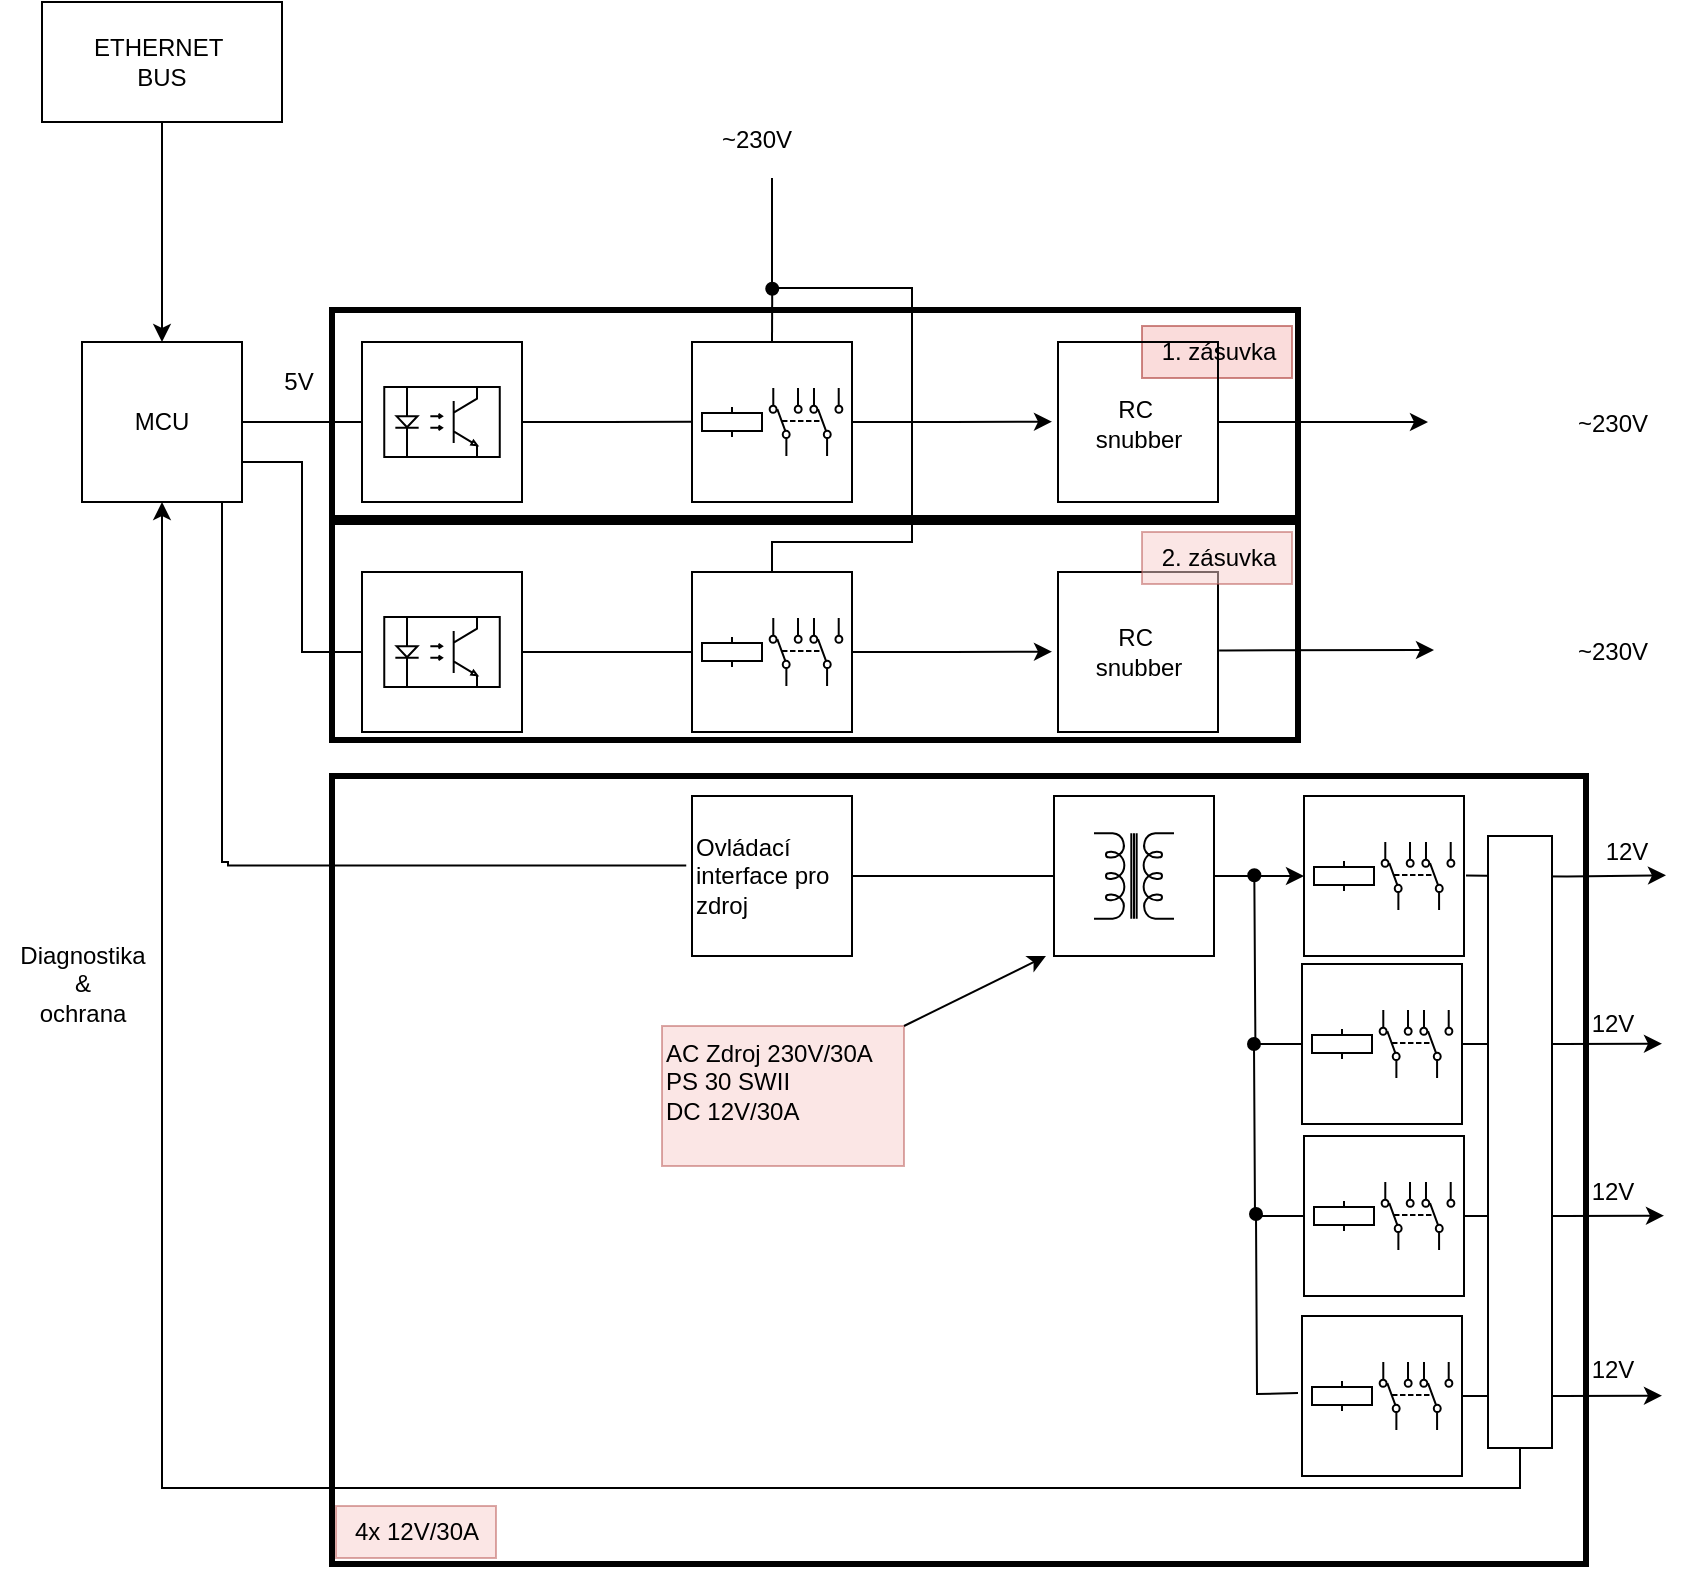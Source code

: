 <mxfile version="24.7.8">
  <diagram name="Page-1" id="7e0a89b8-554c-2b80-1dc8-d5c74ca68de4">
    <mxGraphModel dx="1035" dy="551" grid="0" gridSize="5" guides="1" tooltips="1" connect="1" arrows="1" fold="1" page="1" pageScale="1" pageWidth="1169" pageHeight="827" background="none" math="0" shadow="0">
      <root>
        <mxCell id="0" />
        <mxCell id="1" parent="0" />
        <mxCell id="zCNBRzlEJY0I-tMyIhnu-10" value="" style="group" parent="1" vertex="1" connectable="0">
          <mxGeometry x="596" y="194" width="80" height="80" as="geometry" />
        </mxCell>
        <mxCell id="zCNBRzlEJY0I-tMyIhnu-58" style="edgeStyle=orthogonalEdgeStyle;rounded=0;orthogonalLoop=1;jettySize=auto;html=1;exitX=1;exitY=0.5;exitDx=0;exitDy=0;" parent="zCNBRzlEJY0I-tMyIhnu-10" source="zCNBRzlEJY0I-tMyIhnu-2" edge="1">
          <mxGeometry relative="1" as="geometry">
            <mxPoint x="180" y="39.857" as="targetPoint" />
          </mxGeometry>
        </mxCell>
        <mxCell id="EAk1uLRLOfNb_ForU7wT-85" style="edgeStyle=orthogonalEdgeStyle;rounded=0;orthogonalLoop=1;jettySize=auto;html=1;exitX=0.5;exitY=0;exitDx=0;exitDy=0;endArrow=oval;endFill=1;" parent="zCNBRzlEJY0I-tMyIhnu-10" source="zCNBRzlEJY0I-tMyIhnu-2" edge="1">
          <mxGeometry relative="1" as="geometry">
            <mxPoint x="40.118" y="-26.647" as="targetPoint" />
          </mxGeometry>
        </mxCell>
        <mxCell id="zCNBRzlEJY0I-tMyIhnu-2" value="" style="whiteSpace=wrap;html=1;aspect=fixed;" parent="zCNBRzlEJY0I-tMyIhnu-10" vertex="1">
          <mxGeometry width="80" height="80" as="geometry" />
        </mxCell>
        <mxCell id="zCNBRzlEJY0I-tMyIhnu-7" value="" style="pointerEvents=1;verticalLabelPosition=bottom;shadow=0;dashed=0;align=center;html=1;verticalAlign=top;shape=mxgraph.electrical.electro-mechanical.dpdt3;elSwitchState=1;rotation=-90;" parent="zCNBRzlEJY0I-tMyIhnu-10" vertex="1">
          <mxGeometry x="40" y="21.83" width="34" height="36.34" as="geometry" />
        </mxCell>
        <mxCell id="zCNBRzlEJY0I-tMyIhnu-64" value="" style="pointerEvents=1;verticalLabelPosition=bottom;shadow=0;dashed=0;align=center;html=1;verticalAlign=top;shape=mxgraph.electrical.electro-mechanical.relay_coil;" parent="zCNBRzlEJY0I-tMyIhnu-10" vertex="1">
          <mxGeometry x="5" y="32.5" width="30" height="15" as="geometry" />
        </mxCell>
        <mxCell id="zCNBRzlEJY0I-tMyIhnu-39" style="edgeStyle=orthogonalEdgeStyle;rounded=0;orthogonalLoop=1;jettySize=auto;html=1;exitX=1;exitY=0.25;exitDx=0;exitDy=0;entryX=0;entryY=0.5;entryDx=0;entryDy=0;endArrow=none;endFill=0;" parent="1" source="zCNBRzlEJY0I-tMyIhnu-27" target="zCNBRzlEJY0I-tMyIhnu-29" edge="1">
          <mxGeometry relative="1" as="geometry">
            <Array as="points">
              <mxPoint x="371" y="234" />
            </Array>
          </mxGeometry>
        </mxCell>
        <mxCell id="zCNBRzlEJY0I-tMyIhnu-40" style="edgeStyle=orthogonalEdgeStyle;rounded=0;orthogonalLoop=1;jettySize=auto;html=1;exitX=1;exitY=0.5;exitDx=0;exitDy=0;entryX=0;entryY=0.5;entryDx=0;entryDy=0;endArrow=none;endFill=0;" parent="1" source="zCNBRzlEJY0I-tMyIhnu-27" target="zCNBRzlEJY0I-tMyIhnu-33" edge="1">
          <mxGeometry relative="1" as="geometry">
            <Array as="points">
              <mxPoint x="371" y="254" />
              <mxPoint x="401" y="254" />
              <mxPoint x="401" y="349" />
            </Array>
          </mxGeometry>
        </mxCell>
        <mxCell id="zCNBRzlEJY0I-tMyIhnu-96" style="edgeStyle=orthogonalEdgeStyle;rounded=0;orthogonalLoop=1;jettySize=auto;html=1;entryX=-0.036;entryY=0.434;entryDx=0;entryDy=0;endArrow=none;endFill=0;entryPerimeter=0;" parent="1" edge="1" target="vetYpZqJevZnBehMO1L--1">
          <mxGeometry relative="1" as="geometry">
            <mxPoint x="361" y="269" as="sourcePoint" />
            <Array as="points">
              <mxPoint x="361" y="454" />
              <mxPoint x="364" y="454" />
              <mxPoint x="364" y="456" />
            </Array>
            <mxPoint x="431" y="454" as="targetPoint" />
          </mxGeometry>
        </mxCell>
        <mxCell id="zCNBRzlEJY0I-tMyIhnu-27" value="MCU" style="whiteSpace=wrap;html=1;aspect=fixed;" parent="1" vertex="1">
          <mxGeometry x="291" y="194" width="80" height="80" as="geometry" />
        </mxCell>
        <mxCell id="zCNBRzlEJY0I-tMyIhnu-31" value="" style="group" parent="1" vertex="1" connectable="0">
          <mxGeometry x="431" y="194" width="100" height="80" as="geometry" />
        </mxCell>
        <mxCell id="zCNBRzlEJY0I-tMyIhnu-57" style="edgeStyle=orthogonalEdgeStyle;rounded=0;orthogonalLoop=1;jettySize=auto;html=1;exitX=1;exitY=0.5;exitDx=0;exitDy=0;endArrow=none;endFill=0;" parent="zCNBRzlEJY0I-tMyIhnu-31" source="zCNBRzlEJY0I-tMyIhnu-29" edge="1">
          <mxGeometry relative="1" as="geometry">
            <mxPoint x="165" y="39.857" as="targetPoint" />
          </mxGeometry>
        </mxCell>
        <mxCell id="zCNBRzlEJY0I-tMyIhnu-29" value="" style="whiteSpace=wrap;html=1;aspect=fixed;" parent="zCNBRzlEJY0I-tMyIhnu-31" vertex="1">
          <mxGeometry width="80" height="80" as="geometry" />
        </mxCell>
        <mxCell id="zCNBRzlEJY0I-tMyIhnu-30" value="" style="verticalLabelPosition=bottom;shadow=0;dashed=0;align=center;html=1;verticalAlign=top;shape=mxgraph.electrical.opto_electronics.opto-coupler;" parent="zCNBRzlEJY0I-tMyIhnu-31" vertex="1">
          <mxGeometry x="11.13" y="22.5" width="57.75" height="35" as="geometry" />
        </mxCell>
        <mxCell id="zCNBRzlEJY0I-tMyIhnu-32" value="" style="group" parent="1" vertex="1" connectable="0">
          <mxGeometry x="431" y="309" width="80" height="80" as="geometry" />
        </mxCell>
        <mxCell id="zCNBRzlEJY0I-tMyIhnu-33" value="" style="whiteSpace=wrap;html=1;aspect=fixed;" parent="zCNBRzlEJY0I-tMyIhnu-32" vertex="1">
          <mxGeometry width="80" height="80" as="geometry" />
        </mxCell>
        <mxCell id="zCNBRzlEJY0I-tMyIhnu-34" value="" style="verticalLabelPosition=bottom;shadow=0;dashed=0;align=center;html=1;verticalAlign=top;shape=mxgraph.electrical.opto_electronics.opto-coupler;" parent="zCNBRzlEJY0I-tMyIhnu-32" vertex="1">
          <mxGeometry x="11.13" y="22.5" width="57.75" height="35" as="geometry" />
        </mxCell>
        <mxCell id="zCNBRzlEJY0I-tMyIhnu-56" style="edgeStyle=orthogonalEdgeStyle;rounded=0;orthogonalLoop=1;jettySize=auto;html=1;exitX=1;exitY=0.5;exitDx=0;exitDy=0;endArrow=none;endFill=0;" parent="1" source="zCNBRzlEJY0I-tMyIhnu-33" edge="1">
          <mxGeometry relative="1" as="geometry">
            <mxPoint x="596" y="349" as="targetPoint" />
          </mxGeometry>
        </mxCell>
        <mxCell id="zCNBRzlEJY0I-tMyIhnu-63" value="" style="endArrow=none;html=1;rounded=0;edgeStyle=orthogonalEdgeStyle;" parent="1" edge="1">
          <mxGeometry width="50" height="50" relative="1" as="geometry">
            <mxPoint x="636" y="309" as="sourcePoint" />
            <mxPoint x="636" y="112" as="targetPoint" />
            <Array as="points">
              <mxPoint x="636" y="294" />
              <mxPoint x="706" y="294" />
              <mxPoint x="706" y="167" />
              <mxPoint x="636" y="167" />
              <mxPoint x="636" y="112" />
            </Array>
          </mxGeometry>
        </mxCell>
        <mxCell id="zCNBRzlEJY0I-tMyIhnu-65" value="" style="group" parent="1" vertex="1" connectable="0">
          <mxGeometry x="596" y="309" width="80" height="80" as="geometry" />
        </mxCell>
        <mxCell id="zCNBRzlEJY0I-tMyIhnu-66" style="edgeStyle=orthogonalEdgeStyle;rounded=0;orthogonalLoop=1;jettySize=auto;html=1;exitX=1;exitY=0.5;exitDx=0;exitDy=0;" parent="zCNBRzlEJY0I-tMyIhnu-65" source="zCNBRzlEJY0I-tMyIhnu-67" edge="1">
          <mxGeometry relative="1" as="geometry">
            <mxPoint x="180" y="39.857" as="targetPoint" />
          </mxGeometry>
        </mxCell>
        <mxCell id="zCNBRzlEJY0I-tMyIhnu-67" value="" style="whiteSpace=wrap;html=1;aspect=fixed;" parent="zCNBRzlEJY0I-tMyIhnu-65" vertex="1">
          <mxGeometry width="80" height="80" as="geometry" />
        </mxCell>
        <mxCell id="zCNBRzlEJY0I-tMyIhnu-68" value="" style="pointerEvents=1;verticalLabelPosition=bottom;shadow=0;dashed=0;align=center;html=1;verticalAlign=top;shape=mxgraph.electrical.electro-mechanical.dpdt3;elSwitchState=1;rotation=-90;" parent="zCNBRzlEJY0I-tMyIhnu-65" vertex="1">
          <mxGeometry x="40" y="21.83" width="34" height="36.34" as="geometry" />
        </mxCell>
        <mxCell id="zCNBRzlEJY0I-tMyIhnu-69" value="" style="pointerEvents=1;verticalLabelPosition=bottom;shadow=0;dashed=0;align=center;html=1;verticalAlign=top;shape=mxgraph.electrical.electro-mechanical.relay_coil;" parent="zCNBRzlEJY0I-tMyIhnu-65" vertex="1">
          <mxGeometry x="5" y="32.5" width="30" height="15" as="geometry" />
        </mxCell>
        <mxCell id="zCNBRzlEJY0I-tMyIhnu-88" value="~230V" style="text;html=1;align=center;verticalAlign=middle;resizable=0;points=[];autosize=1;strokeColor=none;fillColor=none;" parent="1" vertex="1">
          <mxGeometry x="600" y="78" width="55" height="30" as="geometry" />
        </mxCell>
        <mxCell id="zCNBRzlEJY0I-tMyIhnu-90" value="~230V" style="text;html=1;align=center;verticalAlign=middle;resizable=0;points=[];autosize=1;strokeColor=none;fillColor=none;" parent="1" vertex="1">
          <mxGeometry x="1028" y="219.5" width="55" height="30" as="geometry" />
        </mxCell>
        <mxCell id="zCNBRzlEJY0I-tMyIhnu-91" value="~230V" style="text;html=1;align=center;verticalAlign=middle;resizable=0;points=[];autosize=1;strokeColor=none;fillColor=none;" parent="1" vertex="1">
          <mxGeometry x="1028" y="334" width="55" height="30" as="geometry" />
        </mxCell>
        <mxCell id="b3g8-nZqgv8whA5xBUex-1" value="12V" style="text;html=1;align=center;verticalAlign=middle;resizable=0;points=[];autosize=1;strokeColor=none;fillColor=none;" parent="1" vertex="1">
          <mxGeometry x="1043" y="434" width="40" height="30" as="geometry" />
        </mxCell>
        <mxCell id="b3g8-nZqgv8whA5xBUex-7" value="" style="edgeStyle=orthogonalEdgeStyle;rounded=0;orthogonalLoop=1;jettySize=auto;html=1;entryX=0.5;entryY=0;entryDx=0;entryDy=0;" parent="1" source="b3g8-nZqgv8whA5xBUex-9" edge="1">
          <mxGeometry relative="1" as="geometry">
            <mxPoint x="331" y="194" as="targetPoint" />
            <mxPoint x="331" y="129" as="sourcePoint" />
            <Array as="points">
              <mxPoint x="331" y="54" />
            </Array>
          </mxGeometry>
        </mxCell>
        <mxCell id="b3g8-nZqgv8whA5xBUex-9" value="ETHERNET&amp;nbsp;&lt;br&gt;BUS" style="rounded=0;whiteSpace=wrap;html=1;" parent="1" vertex="1">
          <mxGeometry x="271" y="24" width="120" height="60" as="geometry" />
        </mxCell>
        <mxCell id="b3g8-nZqgv8whA5xBUex-12" value="5V" style="text;html=1;align=center;verticalAlign=middle;resizable=0;points=[];autosize=1;strokeColor=none;fillColor=none;" parent="1" vertex="1">
          <mxGeometry x="381" y="199" width="35" height="30" as="geometry" />
        </mxCell>
        <mxCell id="EAk1uLRLOfNb_ForU7wT-1" value="" style="rounded=0;whiteSpace=wrap;html=1;fillColor=none;strokeWidth=3;" parent="1" vertex="1">
          <mxGeometry x="416" y="178" width="483" height="104" as="geometry" />
        </mxCell>
        <mxCell id="EAk1uLRLOfNb_ForU7wT-3" value="1. zásuvka" style="text;html=1;align=center;verticalAlign=middle;resizable=0;points=[];autosize=1;strokeColor=#b85450;fillColor=#f8cecc;opacity=70;" parent="1" vertex="1">
          <mxGeometry x="821" y="186" width="75" height="26" as="geometry" />
        </mxCell>
        <mxCell id="EAk1uLRLOfNb_ForU7wT-10" value="" style="rounded=0;orthogonalLoop=1;jettySize=auto;html=1;" parent="1" source="EAk1uLRLOfNb_ForU7wT-4" edge="1">
          <mxGeometry relative="1" as="geometry">
            <mxPoint x="964" y="234" as="targetPoint" />
          </mxGeometry>
        </mxCell>
        <mxCell id="EAk1uLRLOfNb_ForU7wT-4" value="" style="whiteSpace=wrap;html=1;aspect=fixed;fillColor=none;" parent="1" vertex="1">
          <mxGeometry x="779" y="194" width="80" height="80" as="geometry" />
        </mxCell>
        <mxCell id="EAk1uLRLOfNb_ForU7wT-5" value="RC&amp;nbsp;&lt;br&gt;snubber" style="text;html=1;align=center;verticalAlign=middle;resizable=0;points=[];autosize=1;strokeColor=none;fillColor=none;" parent="1" vertex="1">
          <mxGeometry x="788.5" y="214" width="61" height="41" as="geometry" />
        </mxCell>
        <mxCell id="EAk1uLRLOfNb_ForU7wT-11" value="" style="rounded=0;whiteSpace=wrap;html=1;fillColor=none;strokeWidth=3;" parent="1" vertex="1">
          <mxGeometry x="416" y="284" width="483" height="109" as="geometry" />
        </mxCell>
        <mxCell id="EAk1uLRLOfNb_ForU7wT-12" value="" style="whiteSpace=wrap;html=1;aspect=fixed;fillColor=none;" parent="1" vertex="1">
          <mxGeometry x="779" y="309" width="80" height="80" as="geometry" />
        </mxCell>
        <mxCell id="EAk1uLRLOfNb_ForU7wT-13" value="RC&amp;nbsp;&lt;br&gt;snubber" style="text;html=1;align=center;verticalAlign=middle;resizable=0;points=[];autosize=1;strokeColor=none;fillColor=none;" parent="1" vertex="1">
          <mxGeometry x="788.5" y="328.5" width="61" height="41" as="geometry" />
        </mxCell>
        <mxCell id="EAk1uLRLOfNb_ForU7wT-14" value="" style="edgeStyle=orthogonalEdgeStyle;rounded=0;orthogonalLoop=1;jettySize=auto;html=1;exitX=1.007;exitY=0.49;exitDx=0;exitDy=0;exitPerimeter=0;" parent="1" edge="1" source="EAk1uLRLOfNb_ForU7wT-12">
          <mxGeometry relative="1" as="geometry">
            <mxPoint x="863" y="348" as="sourcePoint" />
            <mxPoint x="967" y="348.0" as="targetPoint" />
            <Array as="points">
              <mxPoint x="863" y="348" />
            </Array>
          </mxGeometry>
        </mxCell>
        <mxCell id="EAk1uLRLOfNb_ForU7wT-15" value="2. zásuvka" style="text;html=1;align=center;verticalAlign=middle;resizable=0;points=[];autosize=1;strokeColor=#b85450;fillColor=#f8cecc;opacity=50;" parent="1" vertex="1">
          <mxGeometry x="821" y="289" width="75" height="26" as="geometry" />
        </mxCell>
        <mxCell id="EAk1uLRLOfNb_ForU7wT-41" value="" style="rounded=0;whiteSpace=wrap;html=1;fillColor=none;strokeWidth=3;" parent="1" vertex="1">
          <mxGeometry x="416" y="411" width="627" height="394" as="geometry" />
        </mxCell>
        <mxCell id="EAk1uLRLOfNb_ForU7wT-45" value="" style="group" parent="1" vertex="1" connectable="0">
          <mxGeometry x="777" y="421" width="80" height="80" as="geometry" />
        </mxCell>
        <mxCell id="EAk1uLRLOfNb_ForU7wT-46" value="" style="whiteSpace=wrap;html=1;aspect=fixed;" parent="EAk1uLRLOfNb_ForU7wT-45" vertex="1">
          <mxGeometry width="80" height="80" as="geometry" />
        </mxCell>
        <mxCell id="EAk1uLRLOfNb_ForU7wT-47" value="" style="pointerEvents=1;verticalLabelPosition=bottom;shadow=0;dashed=0;align=center;html=1;verticalAlign=top;shape=mxgraph.electrical.inductors.transformer_2;rotation=-90;" parent="EAk1uLRLOfNb_ForU7wT-45" vertex="1">
          <mxGeometry x="18.66" y="20" width="42.67" height="40" as="geometry" />
        </mxCell>
        <mxCell id="EAk1uLRLOfNb_ForU7wT-49" value="" style="group" parent="1" vertex="1" connectable="0">
          <mxGeometry x="902" y="421" width="80" height="80" as="geometry" />
        </mxCell>
        <mxCell id="EAk1uLRLOfNb_ForU7wT-51" value="" style="whiteSpace=wrap;html=1;aspect=fixed;" parent="EAk1uLRLOfNb_ForU7wT-49" vertex="1">
          <mxGeometry width="80" height="80" as="geometry" />
        </mxCell>
        <mxCell id="EAk1uLRLOfNb_ForU7wT-52" value="" style="pointerEvents=1;verticalLabelPosition=bottom;shadow=0;dashed=0;align=center;html=1;verticalAlign=top;shape=mxgraph.electrical.electro-mechanical.dpdt3;elSwitchState=1;rotation=-90;" parent="EAk1uLRLOfNb_ForU7wT-49" vertex="1">
          <mxGeometry x="40" y="21.83" width="34" height="36.34" as="geometry" />
        </mxCell>
        <mxCell id="EAk1uLRLOfNb_ForU7wT-53" value="" style="pointerEvents=1;verticalLabelPosition=bottom;shadow=0;dashed=0;align=center;html=1;verticalAlign=top;shape=mxgraph.electrical.electro-mechanical.relay_coil;" parent="EAk1uLRLOfNb_ForU7wT-49" vertex="1">
          <mxGeometry x="5" y="32.5" width="30" height="15" as="geometry" />
        </mxCell>
        <mxCell id="EAk1uLRLOfNb_ForU7wT-54" value="" style="group" parent="1" vertex="1" connectable="0">
          <mxGeometry x="901" y="505" width="80" height="80" as="geometry" />
        </mxCell>
        <mxCell id="EAk1uLRLOfNb_ForU7wT-55" style="edgeStyle=orthogonalEdgeStyle;rounded=0;orthogonalLoop=1;jettySize=auto;html=1;exitX=1;exitY=0.5;exitDx=0;exitDy=0;" parent="EAk1uLRLOfNb_ForU7wT-54" source="EAk1uLRLOfNb_ForU7wT-56" edge="1">
          <mxGeometry relative="1" as="geometry">
            <mxPoint x="180" y="39.857" as="targetPoint" />
          </mxGeometry>
        </mxCell>
        <mxCell id="EAk1uLRLOfNb_ForU7wT-77" style="edgeStyle=orthogonalEdgeStyle;rounded=0;orthogonalLoop=1;jettySize=auto;html=1;exitX=0;exitY=0.5;exitDx=0;exitDy=0;endArrow=oval;endFill=1;" parent="EAk1uLRLOfNb_ForU7wT-54" source="EAk1uLRLOfNb_ForU7wT-56" edge="1">
          <mxGeometry relative="1" as="geometry">
            <mxPoint x="-23.839" y="-44.355" as="targetPoint" />
          </mxGeometry>
        </mxCell>
        <mxCell id="EAk1uLRLOfNb_ForU7wT-56" value="" style="whiteSpace=wrap;html=1;aspect=fixed;" parent="EAk1uLRLOfNb_ForU7wT-54" vertex="1">
          <mxGeometry width="80" height="80" as="geometry" />
        </mxCell>
        <mxCell id="EAk1uLRLOfNb_ForU7wT-57" value="" style="pointerEvents=1;verticalLabelPosition=bottom;shadow=0;dashed=0;align=center;html=1;verticalAlign=top;shape=mxgraph.electrical.electro-mechanical.dpdt3;elSwitchState=1;rotation=-90;" parent="EAk1uLRLOfNb_ForU7wT-54" vertex="1">
          <mxGeometry x="40" y="21.83" width="34" height="36.34" as="geometry" />
        </mxCell>
        <mxCell id="EAk1uLRLOfNb_ForU7wT-58" value="" style="pointerEvents=1;verticalLabelPosition=bottom;shadow=0;dashed=0;align=center;html=1;verticalAlign=top;shape=mxgraph.electrical.electro-mechanical.relay_coil;" parent="EAk1uLRLOfNb_ForU7wT-54" vertex="1">
          <mxGeometry x="5" y="32.5" width="30" height="15" as="geometry" />
        </mxCell>
        <mxCell id="EAk1uLRLOfNb_ForU7wT-59" value="" style="group" parent="1" vertex="1" connectable="0">
          <mxGeometry x="902" y="591" width="80" height="80" as="geometry" />
        </mxCell>
        <mxCell id="EAk1uLRLOfNb_ForU7wT-60" style="edgeStyle=orthogonalEdgeStyle;rounded=0;orthogonalLoop=1;jettySize=auto;html=1;exitX=1;exitY=0.5;exitDx=0;exitDy=0;" parent="EAk1uLRLOfNb_ForU7wT-59" source="EAk1uLRLOfNb_ForU7wT-61" edge="1">
          <mxGeometry relative="1" as="geometry">
            <mxPoint x="180" y="39.857" as="targetPoint" />
          </mxGeometry>
        </mxCell>
        <mxCell id="EAk1uLRLOfNb_ForU7wT-61" value="" style="whiteSpace=wrap;html=1;aspect=fixed;" parent="EAk1uLRLOfNb_ForU7wT-59" vertex="1">
          <mxGeometry width="80" height="80" as="geometry" />
        </mxCell>
        <mxCell id="EAk1uLRLOfNb_ForU7wT-62" value="" style="pointerEvents=1;verticalLabelPosition=bottom;shadow=0;dashed=0;align=center;html=1;verticalAlign=top;shape=mxgraph.electrical.electro-mechanical.dpdt3;elSwitchState=1;rotation=-90;" parent="EAk1uLRLOfNb_ForU7wT-59" vertex="1">
          <mxGeometry x="40" y="21.83" width="34" height="36.34" as="geometry" />
        </mxCell>
        <mxCell id="EAk1uLRLOfNb_ForU7wT-78" value="" style="edgeStyle=orthogonalEdgeStyle;rounded=0;orthogonalLoop=1;jettySize=auto;html=1;exitX=0;exitY=0.5;exitDx=0;exitDy=0;endArrow=oval;endFill=1;" parent="EAk1uLRLOfNb_ForU7wT-59" source="EAk1uLRLOfNb_ForU7wT-61" edge="1">
          <mxGeometry relative="1" as="geometry">
            <mxPoint x="-25" y="-46" as="targetPoint" />
            <mxPoint x="-1" y="39" as="sourcePoint" />
          </mxGeometry>
        </mxCell>
        <mxCell id="EAk1uLRLOfNb_ForU7wT-63" value="" style="pointerEvents=1;verticalLabelPosition=bottom;shadow=0;dashed=0;align=center;html=1;verticalAlign=top;shape=mxgraph.electrical.electro-mechanical.relay_coil;" parent="EAk1uLRLOfNb_ForU7wT-59" vertex="1">
          <mxGeometry x="5" y="32.5" width="30" height="15" as="geometry" />
        </mxCell>
        <mxCell id="EAk1uLRLOfNb_ForU7wT-64" value="" style="group" parent="1" vertex="1" connectable="0">
          <mxGeometry x="901" y="681" width="80" height="80" as="geometry" />
        </mxCell>
        <mxCell id="EAk1uLRLOfNb_ForU7wT-65" style="edgeStyle=orthogonalEdgeStyle;rounded=0;orthogonalLoop=1;jettySize=auto;html=1;exitX=1;exitY=0.5;exitDx=0;exitDy=0;" parent="EAk1uLRLOfNb_ForU7wT-64" source="EAk1uLRLOfNb_ForU7wT-66" edge="1">
          <mxGeometry relative="1" as="geometry">
            <mxPoint x="180" y="39.857" as="targetPoint" />
          </mxGeometry>
        </mxCell>
        <mxCell id="EAk1uLRLOfNb_ForU7wT-66" value="" style="whiteSpace=wrap;html=1;aspect=fixed;" parent="EAk1uLRLOfNb_ForU7wT-64" vertex="1">
          <mxGeometry width="80" height="80" as="geometry" />
        </mxCell>
        <mxCell id="EAk1uLRLOfNb_ForU7wT-67" value="" style="pointerEvents=1;verticalLabelPosition=bottom;shadow=0;dashed=0;align=center;html=1;verticalAlign=top;shape=mxgraph.electrical.electro-mechanical.dpdt3;elSwitchState=1;rotation=-90;" parent="EAk1uLRLOfNb_ForU7wT-64" vertex="1">
          <mxGeometry x="40" y="21.83" width="34" height="36.34" as="geometry" />
        </mxCell>
        <mxCell id="EAk1uLRLOfNb_ForU7wT-68" value="" style="pointerEvents=1;verticalLabelPosition=bottom;shadow=0;dashed=0;align=center;html=1;verticalAlign=top;shape=mxgraph.electrical.electro-mechanical.relay_coil;" parent="EAk1uLRLOfNb_ForU7wT-64" vertex="1">
          <mxGeometry x="5" y="32.5" width="30" height="15" as="geometry" />
        </mxCell>
        <mxCell id="EAk1uLRLOfNb_ForU7wT-70" style="edgeStyle=orthogonalEdgeStyle;rounded=0;orthogonalLoop=1;jettySize=auto;html=1;exitX=1;exitY=0.5;exitDx=0;exitDy=0;" parent="1" edge="1">
          <mxGeometry relative="1" as="geometry">
            <mxPoint x="1083" y="460.667" as="targetPoint" />
            <mxPoint x="983" y="460.81" as="sourcePoint" />
          </mxGeometry>
        </mxCell>
        <mxCell id="EAk1uLRLOfNb_ForU7wT-72" value="12V" style="text;html=1;align=center;verticalAlign=middle;resizable=0;points=[];autosize=1;strokeColor=none;fillColor=none;" parent="1" vertex="1">
          <mxGeometry x="1035.5" y="520" width="40" height="30" as="geometry" />
        </mxCell>
        <mxCell id="EAk1uLRLOfNb_ForU7wT-73" value="12V" style="text;html=1;align=center;verticalAlign=middle;resizable=0;points=[];autosize=1;strokeColor=none;fillColor=none;" parent="1" vertex="1">
          <mxGeometry x="1035.5" y="604" width="40" height="30" as="geometry" />
        </mxCell>
        <mxCell id="EAk1uLRLOfNb_ForU7wT-74" value="12V" style="text;html=1;align=center;verticalAlign=middle;resizable=0;points=[];autosize=1;strokeColor=none;fillColor=none;" parent="1" vertex="1">
          <mxGeometry x="1035.5" y="693" width="40" height="30" as="geometry" />
        </mxCell>
        <mxCell id="EAk1uLRLOfNb_ForU7wT-75" style="edgeStyle=orthogonalEdgeStyle;rounded=0;orthogonalLoop=1;jettySize=auto;html=1;exitX=1;exitY=0.5;exitDx=0;exitDy=0;entryX=0;entryY=0.5;entryDx=0;entryDy=0;" parent="1" source="EAk1uLRLOfNb_ForU7wT-46" target="EAk1uLRLOfNb_ForU7wT-51" edge="1">
          <mxGeometry relative="1" as="geometry" />
        </mxCell>
        <mxCell id="EAk1uLRLOfNb_ForU7wT-79" value="" style="edgeStyle=orthogonalEdgeStyle;rounded=0;orthogonalLoop=1;jettySize=auto;html=1;exitX=0;exitY=0.5;exitDx=0;exitDy=0;endArrow=oval;endFill=1;" parent="1" edge="1">
          <mxGeometry relative="1" as="geometry">
            <mxPoint x="878" y="630" as="targetPoint" />
            <mxPoint x="899" y="719.53" as="sourcePoint" />
          </mxGeometry>
        </mxCell>
        <mxCell id="EAk1uLRLOfNb_ForU7wT-81" style="edgeStyle=orthogonalEdgeStyle;rounded=0;orthogonalLoop=1;jettySize=auto;html=1;exitX=0.5;exitY=1;exitDx=0;exitDy=0;entryX=0.5;entryY=1;entryDx=0;entryDy=0;" parent="1" source="EAk1uLRLOfNb_ForU7wT-80" target="zCNBRzlEJY0I-tMyIhnu-27" edge="1">
          <mxGeometry relative="1" as="geometry">
            <mxPoint x="186" y="288" as="targetPoint" />
          </mxGeometry>
        </mxCell>
        <mxCell id="EAk1uLRLOfNb_ForU7wT-80" value="" style="rounded=0;whiteSpace=wrap;html=1;" parent="1" vertex="1">
          <mxGeometry x="994" y="441" width="32" height="306" as="geometry" />
        </mxCell>
        <mxCell id="EAk1uLRLOfNb_ForU7wT-82" value="Diagnostika&lt;br&gt;&amp;amp;&lt;br&gt;ochrana" style="text;html=1;align=center;verticalAlign=middle;resizable=0;points=[];autosize=1;strokeColor=none;fillColor=none;" parent="1" vertex="1">
          <mxGeometry x="250" y="487" width="81" height="55" as="geometry" />
        </mxCell>
        <mxCell id="EAk1uLRLOfNb_ForU7wT-83" value="4x 12V/30A" style="text;html=1;align=center;verticalAlign=middle;resizable=0;points=[];autosize=1;strokeColor=#b85450;fillColor=#f8cecc;opacity=50;" parent="1" vertex="1">
          <mxGeometry x="418" y="776" width="80" height="26" as="geometry" />
        </mxCell>
        <mxCell id="EAk1uLRLOfNb_ForU7wT-84" value="AC Zdroj 230V/30A&lt;br&gt;PS 30 SWII&lt;br&gt;DC 12V&lt;span style=&quot;background-color: initial;&quot;&gt;/30A&lt;/span&gt;&lt;div&gt;&lt;div&gt;&lt;br&gt;&lt;/div&gt;&lt;/div&gt;" style="text;html=1;align=left;verticalAlign=middle;resizable=0;points=[];autosize=1;strokeColor=#b85450;fillColor=#f8cecc;opacity=50;" parent="1" vertex="1">
          <mxGeometry x="581" y="536" width="121" height="70" as="geometry" />
        </mxCell>
        <mxCell id="EAk1uLRLOfNb_ForU7wT-87" value="" style="endArrow=classic;html=1;rounded=0;" parent="1" edge="1">
          <mxGeometry width="50" height="50" relative="1" as="geometry">
            <mxPoint x="702" y="536" as="sourcePoint" />
            <mxPoint x="773" y="501" as="targetPoint" />
          </mxGeometry>
        </mxCell>
        <mxCell id="vetYpZqJevZnBehMO1L--2" value="" style="edgeStyle=orthogonalEdgeStyle;rounded=0;orthogonalLoop=1;jettySize=auto;html=1;endArrow=none;endFill=0;" edge="1" parent="1" source="vetYpZqJevZnBehMO1L--1" target="EAk1uLRLOfNb_ForU7wT-46">
          <mxGeometry relative="1" as="geometry" />
        </mxCell>
        <mxCell id="vetYpZqJevZnBehMO1L--1" value="Ovládací interface pro zdroj" style="whiteSpace=wrap;html=1;aspect=fixed;align=left;" vertex="1" parent="1">
          <mxGeometry x="596" y="421" width="80" height="80" as="geometry" />
        </mxCell>
      </root>
    </mxGraphModel>
  </diagram>
</mxfile>
